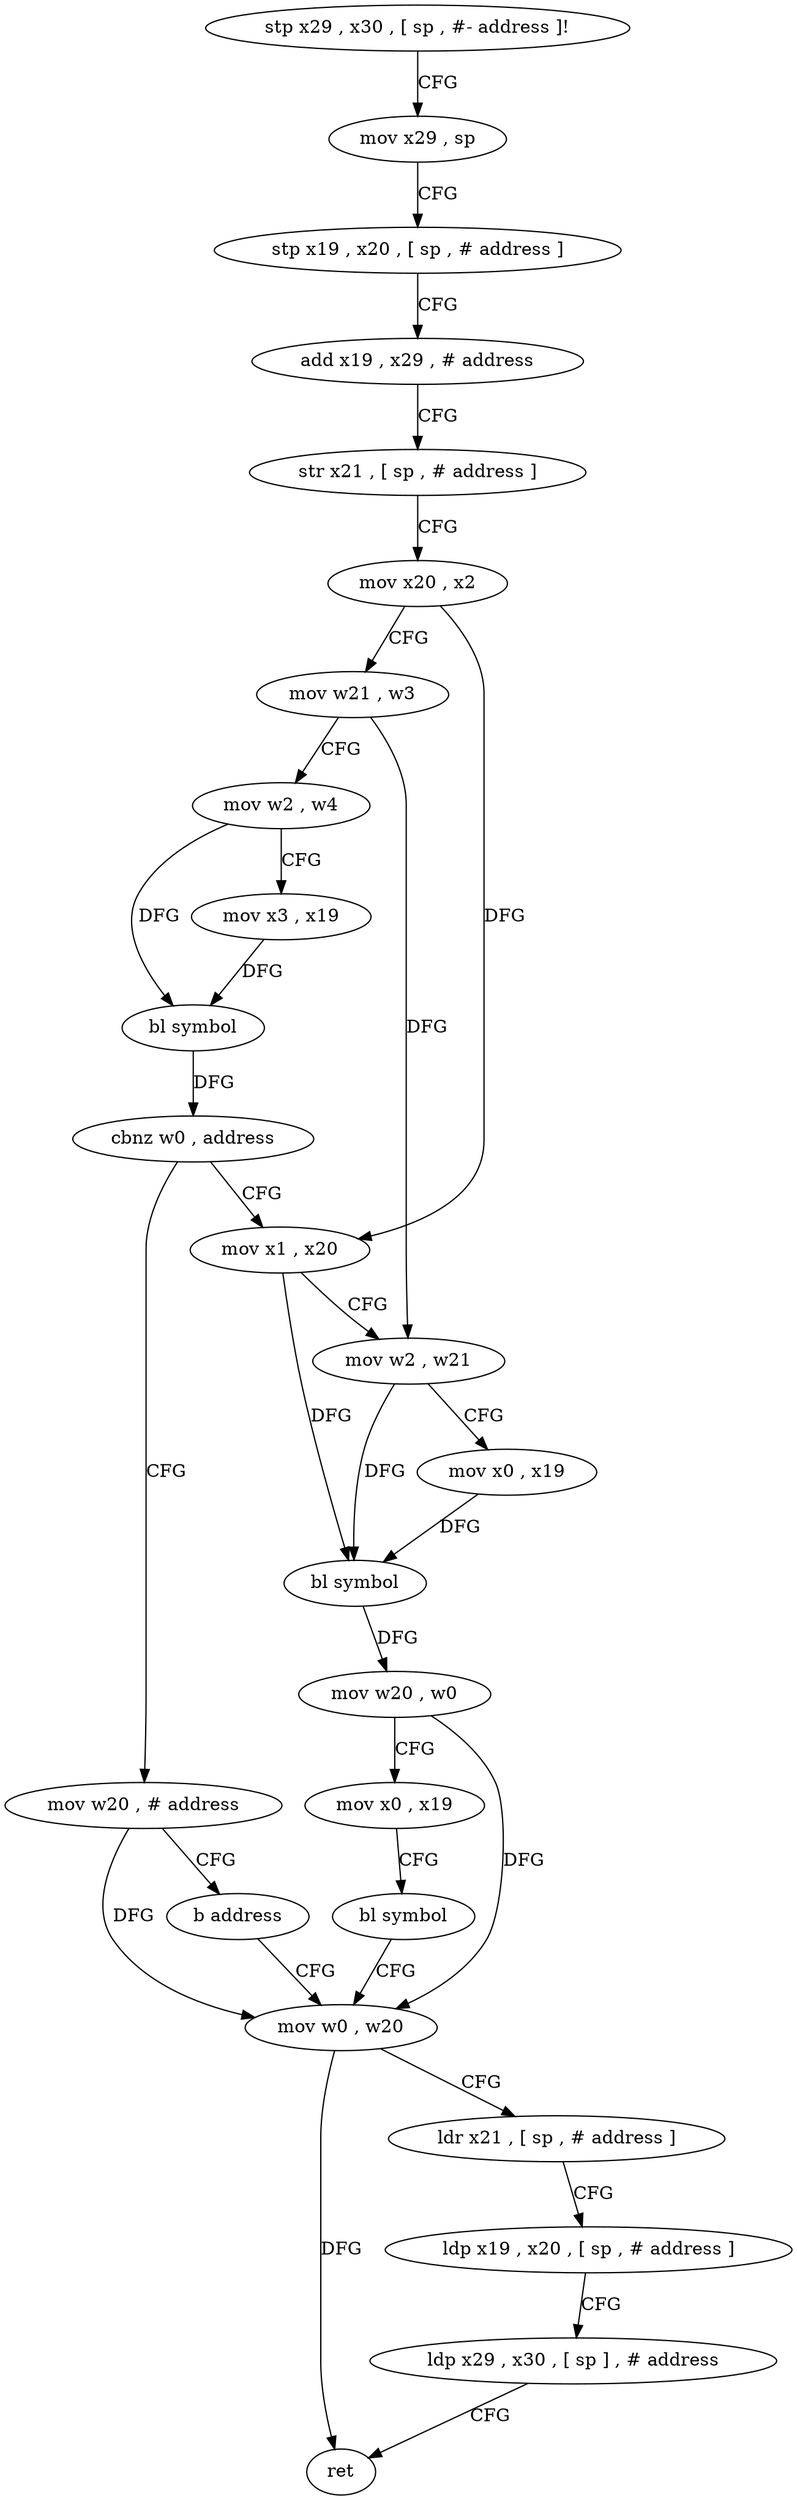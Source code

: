 digraph "func" {
"198800" [label = "stp x29 , x30 , [ sp , #- address ]!" ]
"198804" [label = "mov x29 , sp" ]
"198808" [label = "stp x19 , x20 , [ sp , # address ]" ]
"198812" [label = "add x19 , x29 , # address" ]
"198816" [label = "str x21 , [ sp , # address ]" ]
"198820" [label = "mov x20 , x2" ]
"198824" [label = "mov w21 , w3" ]
"198828" [label = "mov w2 , w4" ]
"198832" [label = "mov x3 , x19" ]
"198836" [label = "bl symbol" ]
"198840" [label = "cbnz w0 , address" ]
"198896" [label = "mov w20 , # address" ]
"198844" [label = "mov x1 , x20" ]
"198900" [label = "b address" ]
"198872" [label = "mov w0 , w20" ]
"198848" [label = "mov w2 , w21" ]
"198852" [label = "mov x0 , x19" ]
"198856" [label = "bl symbol" ]
"198860" [label = "mov w20 , w0" ]
"198864" [label = "mov x0 , x19" ]
"198868" [label = "bl symbol" ]
"198876" [label = "ldr x21 , [ sp , # address ]" ]
"198880" [label = "ldp x19 , x20 , [ sp , # address ]" ]
"198884" [label = "ldp x29 , x30 , [ sp ] , # address" ]
"198888" [label = "ret" ]
"198800" -> "198804" [ label = "CFG" ]
"198804" -> "198808" [ label = "CFG" ]
"198808" -> "198812" [ label = "CFG" ]
"198812" -> "198816" [ label = "CFG" ]
"198816" -> "198820" [ label = "CFG" ]
"198820" -> "198824" [ label = "CFG" ]
"198820" -> "198844" [ label = "DFG" ]
"198824" -> "198828" [ label = "CFG" ]
"198824" -> "198848" [ label = "DFG" ]
"198828" -> "198832" [ label = "CFG" ]
"198828" -> "198836" [ label = "DFG" ]
"198832" -> "198836" [ label = "DFG" ]
"198836" -> "198840" [ label = "DFG" ]
"198840" -> "198896" [ label = "CFG" ]
"198840" -> "198844" [ label = "CFG" ]
"198896" -> "198900" [ label = "CFG" ]
"198896" -> "198872" [ label = "DFG" ]
"198844" -> "198848" [ label = "CFG" ]
"198844" -> "198856" [ label = "DFG" ]
"198900" -> "198872" [ label = "CFG" ]
"198872" -> "198876" [ label = "CFG" ]
"198872" -> "198888" [ label = "DFG" ]
"198848" -> "198852" [ label = "CFG" ]
"198848" -> "198856" [ label = "DFG" ]
"198852" -> "198856" [ label = "DFG" ]
"198856" -> "198860" [ label = "DFG" ]
"198860" -> "198864" [ label = "CFG" ]
"198860" -> "198872" [ label = "DFG" ]
"198864" -> "198868" [ label = "CFG" ]
"198868" -> "198872" [ label = "CFG" ]
"198876" -> "198880" [ label = "CFG" ]
"198880" -> "198884" [ label = "CFG" ]
"198884" -> "198888" [ label = "CFG" ]
}
